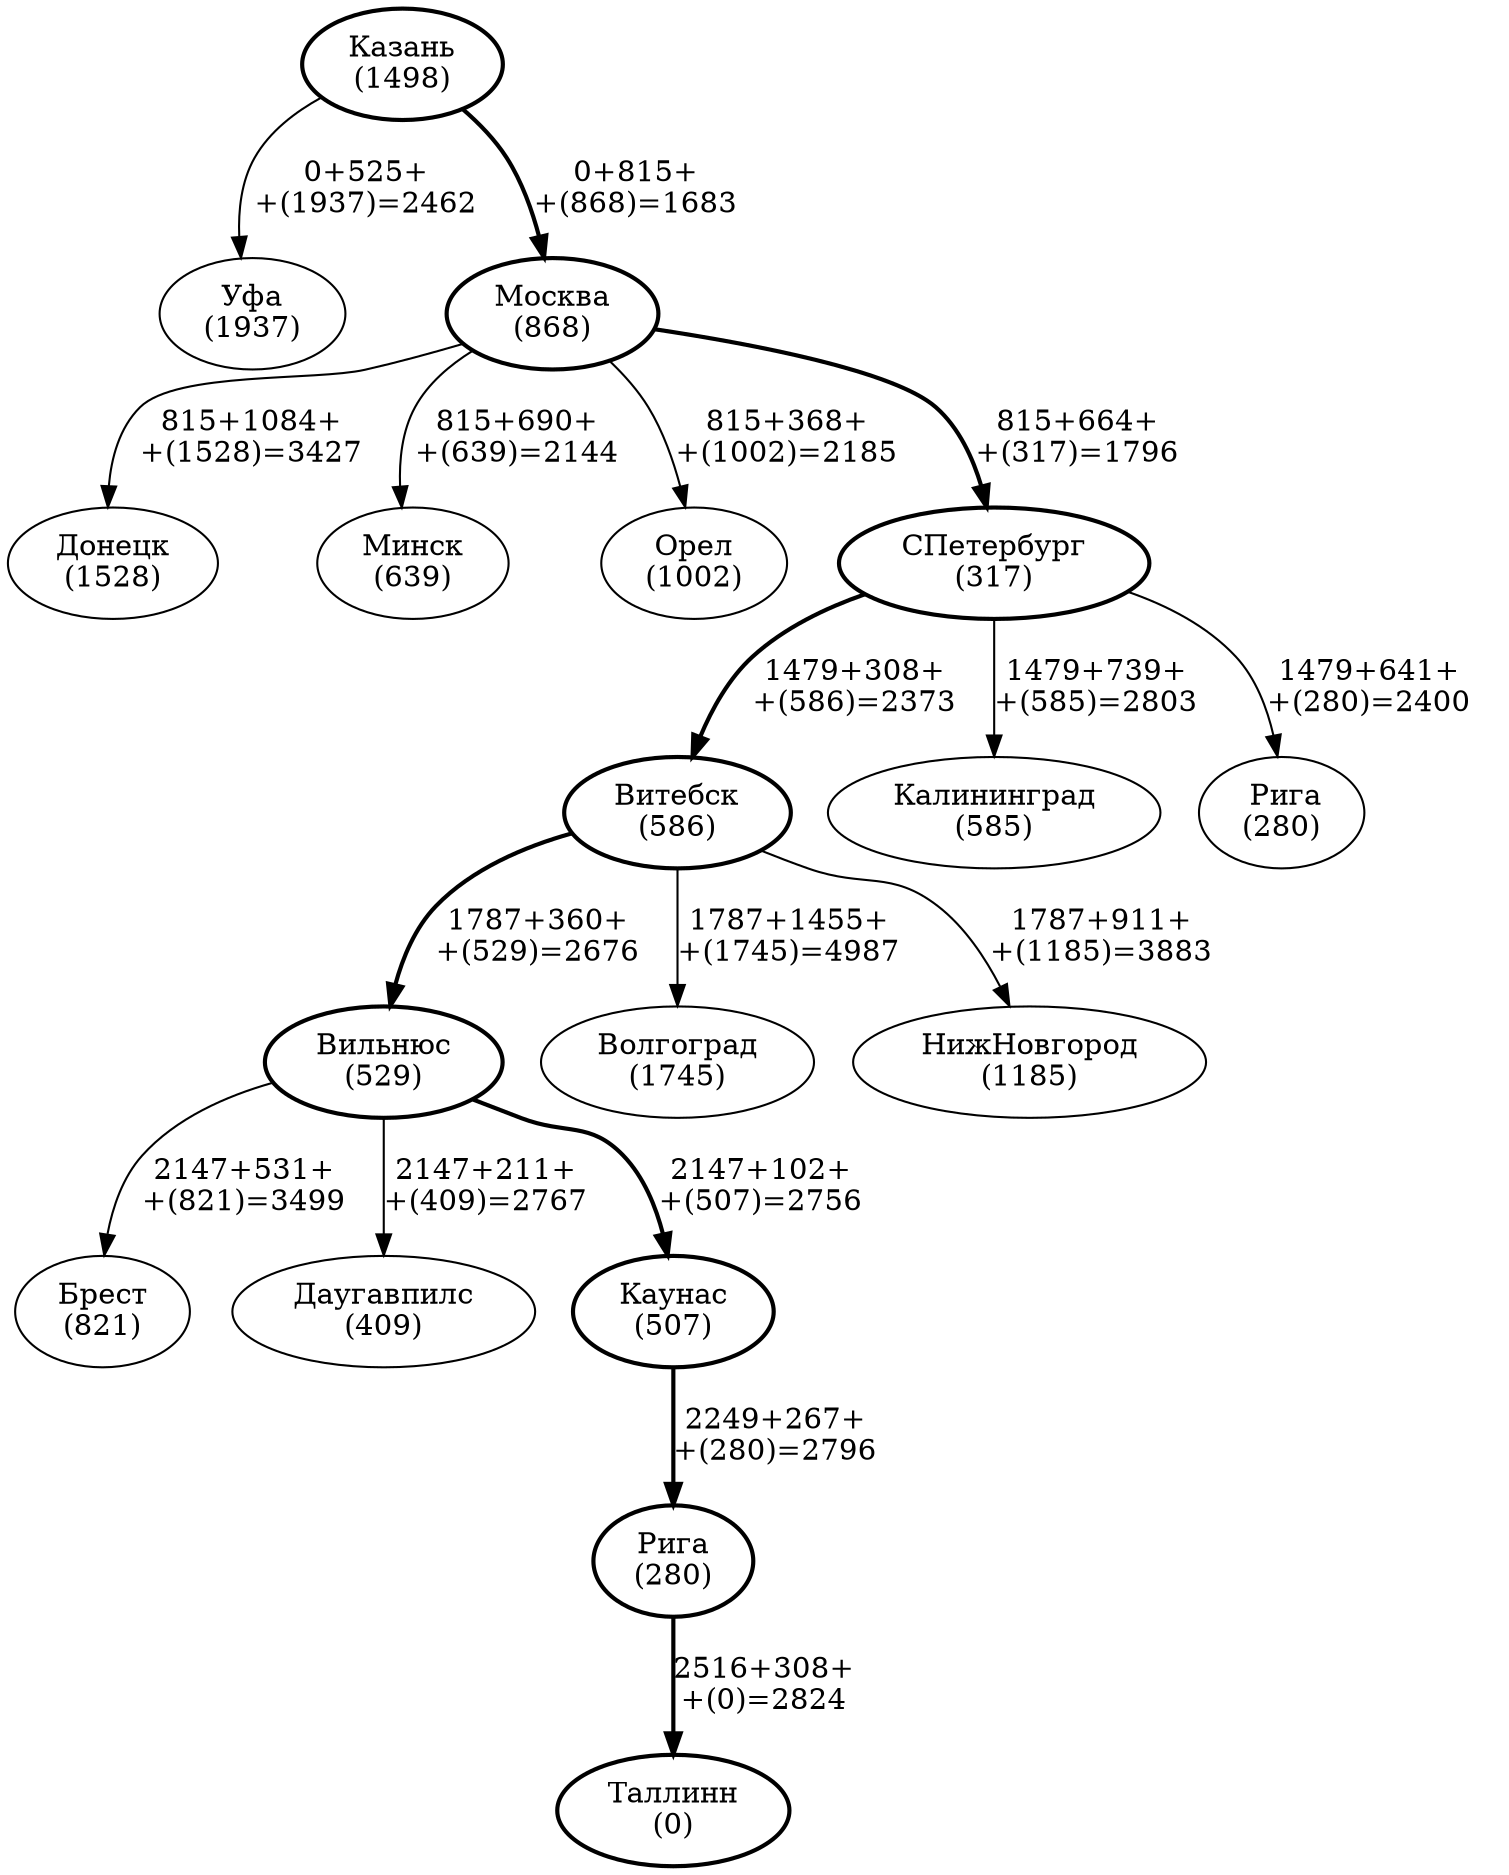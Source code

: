 digraph {
    "Казань\n(1498)" -> "Уфа\n(1937)" [label="0+525+   \n+(1937)=2462   "];
    "Казань\n(1498)" -> "Москва\n(868)" [label="0+815+   \n+(868)=1683   ",style=bold];
    "Москва\n(868)" -> "Донецк\n(1528)" [label="815+1084+   \n+(1528)=3427   "];
    "Москва\n(868)" -> "Минск\n(639)" [label="815+690+   \n+(639)=2144   "];
    "Москва\n(868)" -> "Орел\n(1002)" [label="815+368+   \n+(1002)=2185   "];
    "Москва\n(868)" -> "СПетербург\n(317)" [label="815+664+   \n+(317)=1796   ",style=bold];
    "СПетербург\n(317)" -> "Витебск\n(586)" [label="1479+308+   \n+(586)=2373   ",style=bold];
    "СПетербург\n(317)" -> "Калининград\n(585)" [label="1479+739+   \n+(585)=2803   "];
    "СПетербург\n(317)" -> " Рига\n(280)" [label="1479+641+   \n+(280)=2400   "];
    "Витебск\n(586)" -> "Вильнюс\n(529)" [label="1787+360+   \n+(529)=2676   ",style=bold];
    "Витебск\n(586)" -> "Волгоград\n(1745)" [label="1787+1455+   \n+(1745)=4987   "];
    "Витебск\n(586)" -> "НижНовгород\n(1185)" [label="1787+911+   \n+(1185)=3883   "];
    "Вильнюс\n(529)" -> "Брест\n(821)" [label="2147+531+   \n+(821)=3499   "];
    "Вильнюс\n(529)" -> "Даугавпилс\n(409)" [label="2147+211+   \n+(409)=2767   "];
    "Вильнюс\n(529)" -> "Каунас\n(507)" [label="2147+102+   \n+(507)=2756   ",style=bold];
    "Каунас\n(507)" -> "Рига\n(280)" [label="2249+267+   \n+(280)=2796   ",style=bold];
    "Рига\n(280)" -> "Таллинн\n(0)" [label="2516+308+   \n+(0)=2824   ",style=bold];

    "Казань\n(1498)" [style=bold];
    "Москва\n(868)" [style=bold];
    "СПетербург\n(317)" [style=bold];
    "Витебск\n(586)" [style=bold];
    "Вильнюс\n(529)" [style=bold];
    "Каунас\n(507)" [style=bold];
    "Рига\n(280)" [style=bold];
    "Таллинн\n(0)" [style=bold];
}